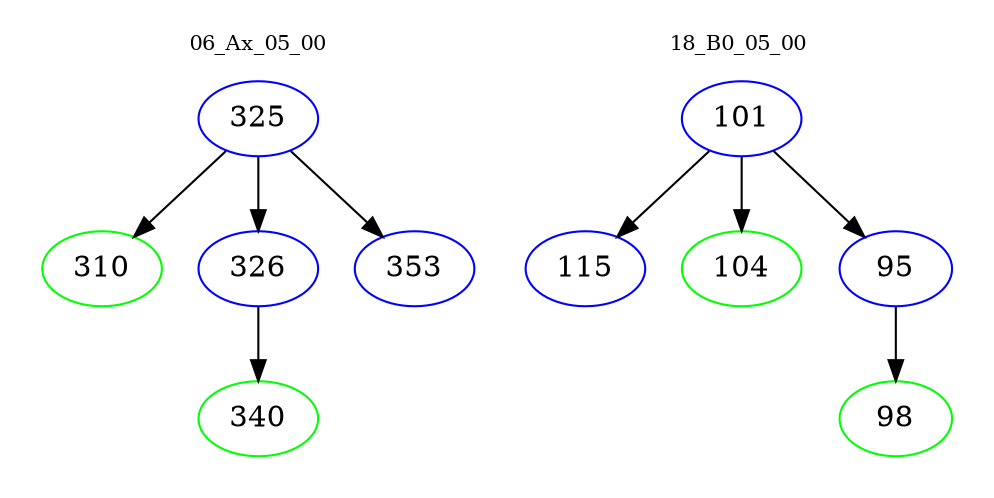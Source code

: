 digraph{
subgraph cluster_0 {
color = white
label = "06_Ax_05_00";
fontsize=10;
T0_325 [label="325", color="blue"]
T0_325 -> T0_310 [color="black"]
T0_310 [label="310", color="green"]
T0_325 -> T0_326 [color="black"]
T0_326 [label="326", color="blue"]
T0_326 -> T0_340 [color="black"]
T0_340 [label="340", color="green"]
T0_325 -> T0_353 [color="black"]
T0_353 [label="353", color="blue"]
}
subgraph cluster_1 {
color = white
label = "18_B0_05_00";
fontsize=10;
T1_101 [label="101", color="blue"]
T1_101 -> T1_115 [color="black"]
T1_115 [label="115", color="blue"]
T1_101 -> T1_104 [color="black"]
T1_104 [label="104", color="green"]
T1_101 -> T1_95 [color="black"]
T1_95 [label="95", color="blue"]
T1_95 -> T1_98 [color="black"]
T1_98 [label="98", color="green"]
}
}
